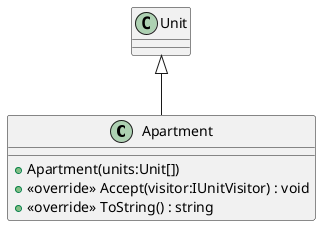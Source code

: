 @startuml
class Apartment {
    + Apartment(units:Unit[])
    + <<override>> Accept(visitor:IUnitVisitor) : void
    + <<override>> ToString() : string
}
Unit <|-- Apartment
@enduml
